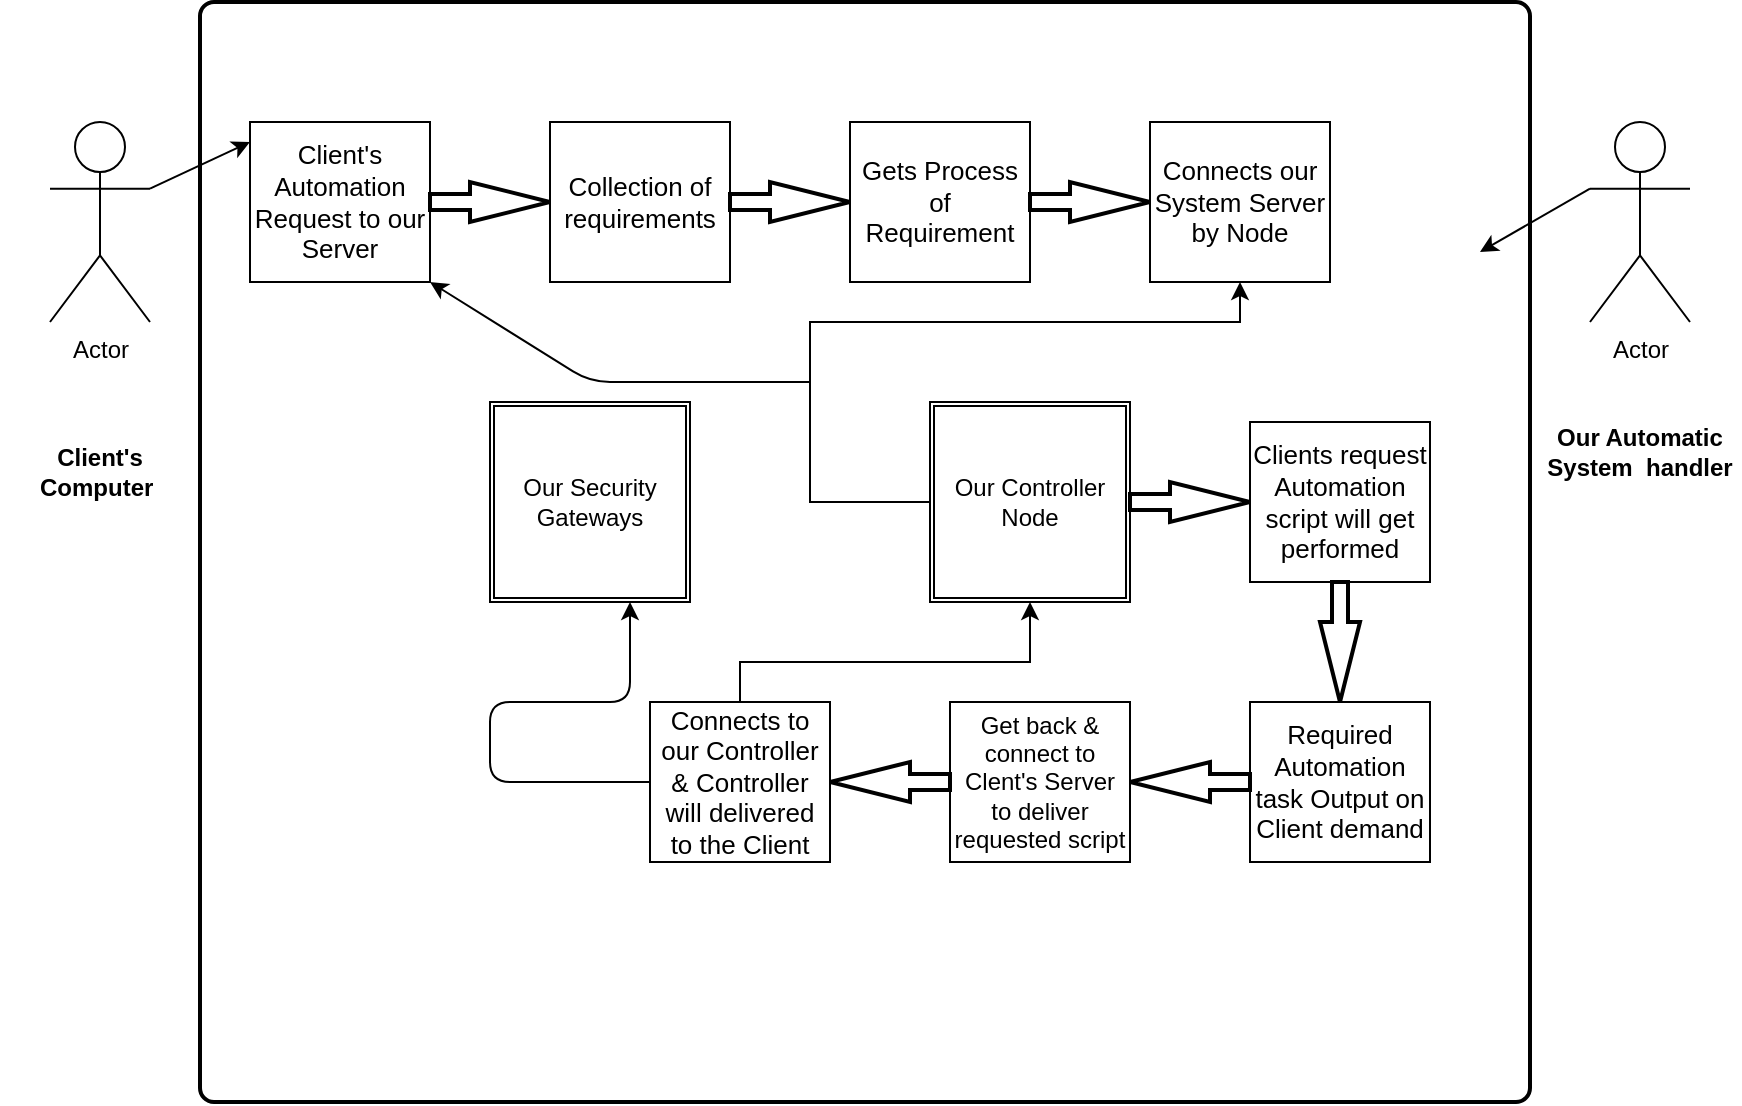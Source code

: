 <mxfile version="14.2.3" type="github">
  <diagram id="C5RBs43oDa-KdzZeNtuy" name="Page-1">
    <mxGraphModel dx="2068" dy="862" grid="1" gridSize="10" guides="1" tooltips="1" connect="1" arrows="1" fold="1" page="0" pageScale="1" pageWidth="1169" pageHeight="827" math="0" shadow="0">
      <root>
        <mxCell id="WIyWlLk6GJQsqaUBKTNV-0" />
        <mxCell id="WIyWlLk6GJQsqaUBKTNV-1" parent="WIyWlLk6GJQsqaUBKTNV-0" />
        <mxCell id="t4_anC5pGneVWEJHBO61-3" value="Actor" style="shape=umlActor;verticalLabelPosition=bottom;verticalAlign=top;html=1;outlineConnect=0;" vertex="1" parent="WIyWlLk6GJQsqaUBKTNV-1">
          <mxGeometry x="-810" y="30" width="50" height="100" as="geometry" />
        </mxCell>
        <mxCell id="t4_anC5pGneVWEJHBO61-6" value="&lt;b&gt;Client&#39;s Computer&amp;nbsp;&lt;/b&gt;" style="text;html=1;strokeColor=none;fillColor=none;align=center;verticalAlign=middle;whiteSpace=wrap;rounded=0;" vertex="1" parent="WIyWlLk6GJQsqaUBKTNV-1">
          <mxGeometry x="-835" y="180" width="100" height="50" as="geometry" />
        </mxCell>
        <mxCell id="t4_anC5pGneVWEJHBO61-10" value="" style="rounded=1;whiteSpace=wrap;html=1;absoluteArcSize=1;arcSize=14;strokeWidth=2;labelBorderColor=none;labelBackgroundColor=#ffffff;" vertex="1" parent="WIyWlLk6GJQsqaUBKTNV-1">
          <mxGeometry x="-735" y="-30" width="665" height="550" as="geometry" />
        </mxCell>
        <mxCell id="t4_anC5pGneVWEJHBO61-11" value="&lt;font style=&quot;font-size: 13px&quot;&gt;Client&#39;s Automation Request to our Server&lt;/font&gt;" style="rounded=0;whiteSpace=wrap;html=1;" vertex="1" parent="WIyWlLk6GJQsqaUBKTNV-1">
          <mxGeometry x="-710" y="30" width="90" height="80" as="geometry" />
        </mxCell>
        <mxCell id="t4_anC5pGneVWEJHBO61-12" value="" style="endArrow=classic;html=1;exitX=1;exitY=0.333;exitDx=0;exitDy=0;exitPerimeter=0;" edge="1" parent="WIyWlLk6GJQsqaUBKTNV-1" source="t4_anC5pGneVWEJHBO61-3">
          <mxGeometry width="50" height="50" relative="1" as="geometry">
            <mxPoint x="30" y="100" as="sourcePoint" />
            <mxPoint x="-710" y="40" as="targetPoint" />
          </mxGeometry>
        </mxCell>
        <mxCell id="t4_anC5pGneVWEJHBO61-15" value="" style="verticalLabelPosition=bottom;verticalAlign=top;html=1;strokeWidth=2;shape=mxgraph.arrows2.arrow;dy=0.6;dx=40;notch=0;" vertex="1" parent="WIyWlLk6GJQsqaUBKTNV-1">
          <mxGeometry x="-620" y="60" width="60" height="20" as="geometry" />
        </mxCell>
        <mxCell id="t4_anC5pGneVWEJHBO61-18" value="&lt;font style=&quot;font-size: 13px&quot;&gt;Collection of requirements&lt;/font&gt;" style="rounded=0;whiteSpace=wrap;html=1;direction=west;labelBackgroundColor=#ffffff;" vertex="1" parent="WIyWlLk6GJQsqaUBKTNV-1">
          <mxGeometry x="-560" y="30" width="90" height="80" as="geometry" />
        </mxCell>
        <mxCell id="t4_anC5pGneVWEJHBO61-21" value="" style="verticalLabelPosition=bottom;verticalAlign=top;html=1;strokeWidth=2;shape=mxgraph.arrows2.arrow;dy=0.6;dx=40;notch=0;" vertex="1" parent="WIyWlLk6GJQsqaUBKTNV-1">
          <mxGeometry x="-470" y="60" width="60" height="20" as="geometry" />
        </mxCell>
        <mxCell id="t4_anC5pGneVWEJHBO61-29" value="&lt;span style=&quot;font-size: 13px&quot;&gt;Gets Process of Requirement&lt;/span&gt;" style="rounded=0;whiteSpace=wrap;html=1;direction=west;labelBackgroundColor=#ffffff;" vertex="1" parent="WIyWlLk6GJQsqaUBKTNV-1">
          <mxGeometry x="-410" y="30" width="90" height="80" as="geometry" />
        </mxCell>
        <mxCell id="t4_anC5pGneVWEJHBO61-30" value="" style="verticalLabelPosition=bottom;verticalAlign=top;html=1;strokeWidth=2;shape=mxgraph.arrows2.arrow;dy=0.6;dx=40;notch=0;" vertex="1" parent="WIyWlLk6GJQsqaUBKTNV-1">
          <mxGeometry x="-320" y="60" width="60" height="20" as="geometry" />
        </mxCell>
        <mxCell id="t4_anC5pGneVWEJHBO61-31" value="&lt;span style=&quot;font-size: 13px&quot;&gt;Connects our System Server by Node&lt;br&gt;&lt;/span&gt;" style="rounded=0;whiteSpace=wrap;html=1;direction=west;labelBackgroundColor=#ffffff;" vertex="1" parent="WIyWlLk6GJQsqaUBKTNV-1">
          <mxGeometry x="-260" y="30" width="90" height="80" as="geometry" />
        </mxCell>
        <mxCell id="t4_anC5pGneVWEJHBO61-35" style="edgeStyle=orthogonalEdgeStyle;rounded=0;orthogonalLoop=1;jettySize=auto;html=1;" edge="1" parent="WIyWlLk6GJQsqaUBKTNV-1" source="t4_anC5pGneVWEJHBO61-34" target="t4_anC5pGneVWEJHBO61-31">
          <mxGeometry relative="1" as="geometry">
            <Array as="points">
              <mxPoint x="-430" y="220" />
              <mxPoint x="-430" y="130" />
              <mxPoint x="-215" y="130" />
            </Array>
          </mxGeometry>
        </mxCell>
        <mxCell id="t4_anC5pGneVWEJHBO61-34" value="Our Controller Node" style="shape=ext;double=1;whiteSpace=wrap;html=1;aspect=fixed;labelBackgroundColor=none;" vertex="1" parent="WIyWlLk6GJQsqaUBKTNV-1">
          <mxGeometry x="-370" y="170" width="100" height="100" as="geometry" />
        </mxCell>
        <mxCell id="t4_anC5pGneVWEJHBO61-36" value="" style="verticalLabelPosition=bottom;verticalAlign=top;html=1;strokeWidth=2;shape=mxgraph.arrows2.arrow;dy=0.6;dx=40;notch=0;" vertex="1" parent="WIyWlLk6GJQsqaUBKTNV-1">
          <mxGeometry x="-270" y="210" width="60" height="20" as="geometry" />
        </mxCell>
        <mxCell id="t4_anC5pGneVWEJHBO61-37" value="&lt;span style=&quot;font-size: 13px&quot;&gt;Clients request Automation script will get performed&lt;br&gt;&lt;/span&gt;" style="rounded=0;whiteSpace=wrap;html=1;direction=west;labelBackgroundColor=#ffffff;" vertex="1" parent="WIyWlLk6GJQsqaUBKTNV-1">
          <mxGeometry x="-210" y="180" width="90" height="80" as="geometry" />
        </mxCell>
        <mxCell id="t4_anC5pGneVWEJHBO61-38" value="" style="verticalLabelPosition=bottom;verticalAlign=top;html=1;strokeWidth=2;shape=mxgraph.arrows2.arrow;dy=0.6;dx=40;notch=0;rotation=90;" vertex="1" parent="WIyWlLk6GJQsqaUBKTNV-1">
          <mxGeometry x="-195" y="280" width="60" height="20" as="geometry" />
        </mxCell>
        <mxCell id="t4_anC5pGneVWEJHBO61-39" value="&lt;span style=&quot;font-size: 13px&quot;&gt;Required Automation task Output on Client demand&lt;br&gt;&lt;/span&gt;" style="rounded=0;whiteSpace=wrap;html=1;direction=west;labelBackgroundColor=#ffffff;" vertex="1" parent="WIyWlLk6GJQsqaUBKTNV-1">
          <mxGeometry x="-210" y="320" width="90" height="80" as="geometry" />
        </mxCell>
        <mxCell id="t4_anC5pGneVWEJHBO61-40" value="" style="verticalLabelPosition=bottom;verticalAlign=top;html=1;strokeWidth=2;shape=mxgraph.arrows2.arrow;dy=0.6;dx=40;notch=0;rotation=-180;" vertex="1" parent="WIyWlLk6GJQsqaUBKTNV-1">
          <mxGeometry x="-270" y="350" width="60" height="20" as="geometry" />
        </mxCell>
        <mxCell id="t4_anC5pGneVWEJHBO61-41" value="&lt;font style=&quot;font-size: 12px&quot;&gt;Get back &amp;amp; connect to Clent&#39;s Server to deliver requested script&lt;/font&gt;" style="rounded=0;whiteSpace=wrap;html=1;direction=west;labelBackgroundColor=#ffffff;" vertex="1" parent="WIyWlLk6GJQsqaUBKTNV-1">
          <mxGeometry x="-360" y="320" width="90" height="80" as="geometry" />
        </mxCell>
        <mxCell id="t4_anC5pGneVWEJHBO61-42" value="" style="verticalLabelPosition=bottom;verticalAlign=top;html=1;strokeWidth=2;shape=mxgraph.arrows2.arrow;dy=0.6;dx=40;notch=0;rotation=-180;" vertex="1" parent="WIyWlLk6GJQsqaUBKTNV-1">
          <mxGeometry x="-420" y="350" width="60" height="20" as="geometry" />
        </mxCell>
        <mxCell id="t4_anC5pGneVWEJHBO61-53" style="edgeStyle=orthogonalEdgeStyle;rounded=0;orthogonalLoop=1;jettySize=auto;html=1;" edge="1" parent="WIyWlLk6GJQsqaUBKTNV-1" source="t4_anC5pGneVWEJHBO61-43" target="t4_anC5pGneVWEJHBO61-34">
          <mxGeometry relative="1" as="geometry">
            <Array as="points">
              <mxPoint x="-465" y="300" />
              <mxPoint x="-320" y="300" />
            </Array>
          </mxGeometry>
        </mxCell>
        <mxCell id="t4_anC5pGneVWEJHBO61-43" value="&lt;font style=&quot;font-size: 13px&quot;&gt;Connects to our Controller &amp;amp; Controller will delivered to the Client&lt;/font&gt;" style="rounded=0;whiteSpace=wrap;html=1;direction=west;labelBackgroundColor=#ffffff;" vertex="1" parent="WIyWlLk6GJQsqaUBKTNV-1">
          <mxGeometry x="-510" y="320" width="90" height="80" as="geometry" />
        </mxCell>
        <mxCell id="t4_anC5pGneVWEJHBO61-45" value="Actor" style="shape=umlActor;verticalLabelPosition=bottom;verticalAlign=top;html=1;outlineConnect=0;" vertex="1" parent="WIyWlLk6GJQsqaUBKTNV-1">
          <mxGeometry x="-40" y="30" width="50" height="100" as="geometry" />
        </mxCell>
        <mxCell id="t4_anC5pGneVWEJHBO61-46" value="&lt;b&gt;Our Automatic System&amp;nbsp; handler&lt;/b&gt;" style="text;html=1;strokeColor=none;fillColor=none;align=center;verticalAlign=middle;whiteSpace=wrap;rounded=0;" vertex="1" parent="WIyWlLk6GJQsqaUBKTNV-1">
          <mxGeometry x="-65" y="170" width="100" height="50" as="geometry" />
        </mxCell>
        <mxCell id="t4_anC5pGneVWEJHBO61-47" value="" style="endArrow=classic;html=1;exitX=0;exitY=0.333;exitDx=0;exitDy=0;exitPerimeter=0;" edge="1" parent="WIyWlLk6GJQsqaUBKTNV-1" source="t4_anC5pGneVWEJHBO61-45">
          <mxGeometry width="50" height="50" relative="1" as="geometry">
            <mxPoint x="-40" y="65" as="sourcePoint" />
            <mxPoint x="-95" y="95" as="targetPoint" />
          </mxGeometry>
        </mxCell>
        <mxCell id="t4_anC5pGneVWEJHBO61-55" value="Our Security Gateways" style="shape=ext;double=1;whiteSpace=wrap;html=1;aspect=fixed;labelBackgroundColor=none;" vertex="1" parent="WIyWlLk6GJQsqaUBKTNV-1">
          <mxGeometry x="-590" y="170" width="100" height="100" as="geometry" />
        </mxCell>
        <mxCell id="t4_anC5pGneVWEJHBO61-59" value="" style="endArrow=classic;html=1;" edge="1" parent="WIyWlLk6GJQsqaUBKTNV-1" source="t4_anC5pGneVWEJHBO61-43">
          <mxGeometry width="50" height="50" relative="1" as="geometry">
            <mxPoint x="-570" y="320" as="sourcePoint" />
            <mxPoint x="-520" y="270" as="targetPoint" />
            <Array as="points">
              <mxPoint x="-590" y="360" />
              <mxPoint x="-590" y="320" />
              <mxPoint x="-520" y="320" />
            </Array>
          </mxGeometry>
        </mxCell>
        <mxCell id="t4_anC5pGneVWEJHBO61-62" value="" style="endArrow=classic;html=1;entryX=1;entryY=1;entryDx=0;entryDy=0;" edge="1" parent="WIyWlLk6GJQsqaUBKTNV-1" target="t4_anC5pGneVWEJHBO61-11">
          <mxGeometry width="50" height="50" relative="1" as="geometry">
            <mxPoint x="-430" y="160" as="sourcePoint" />
            <mxPoint x="-570" y="130" as="targetPoint" />
            <Array as="points">
              <mxPoint x="-540" y="160" />
            </Array>
          </mxGeometry>
        </mxCell>
      </root>
    </mxGraphModel>
  </diagram>
</mxfile>
